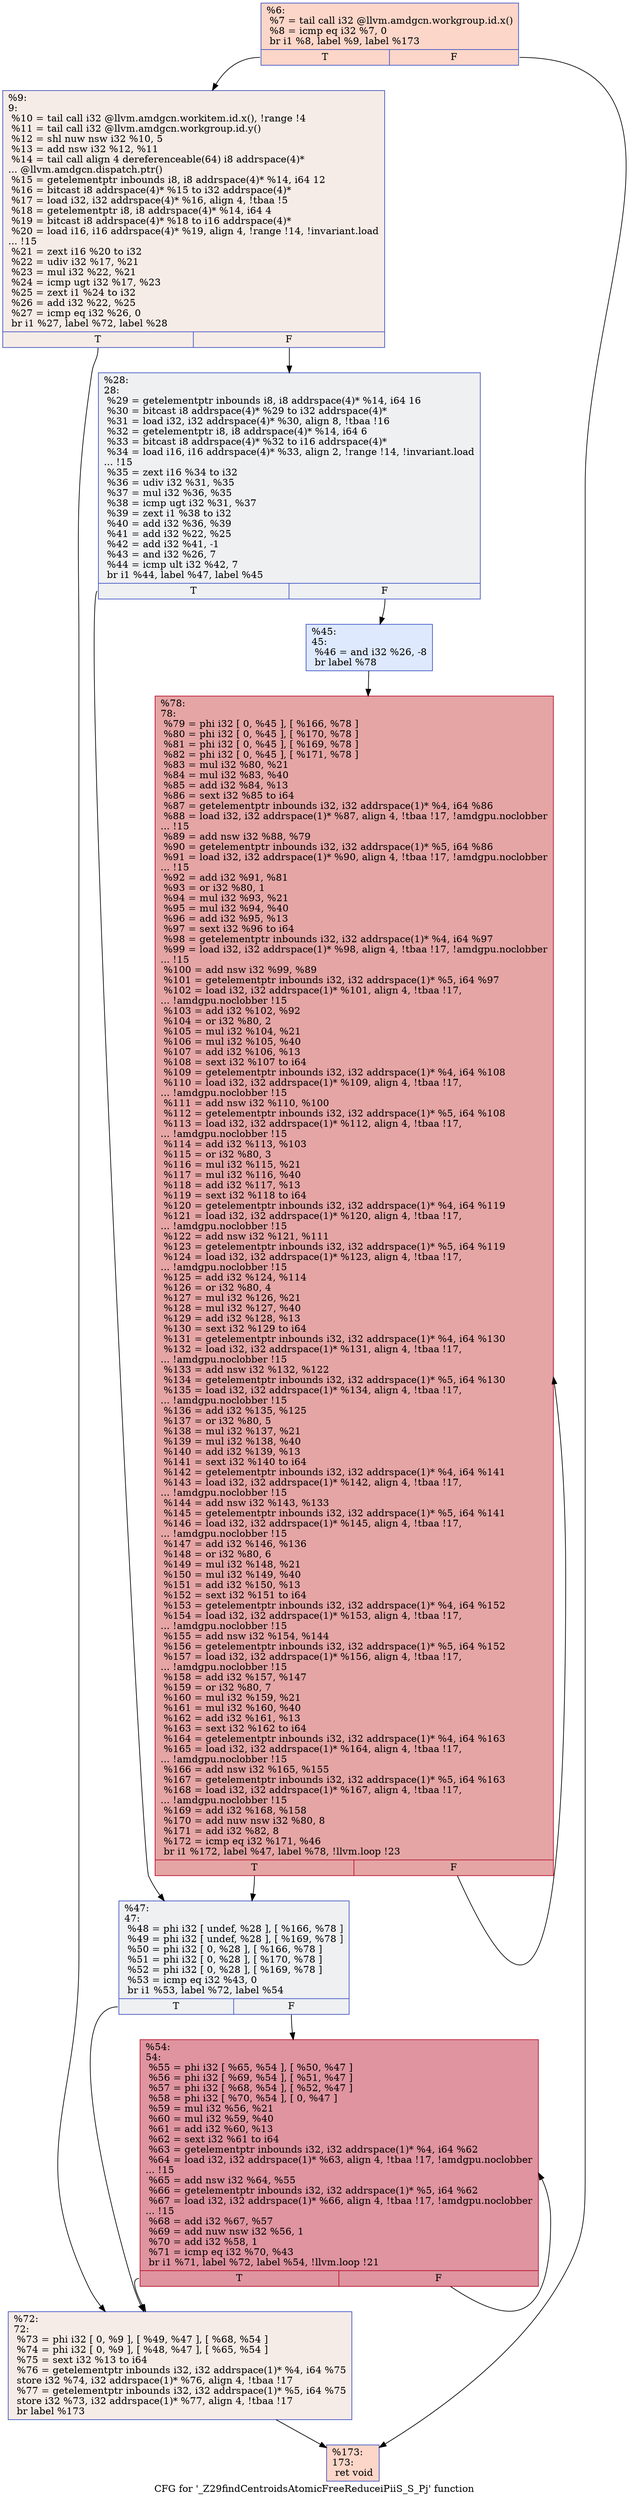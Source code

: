 digraph "CFG for '_Z29findCentroidsAtomicFreeReduceiPiiS_S_Pj' function" {
	label="CFG for '_Z29findCentroidsAtomicFreeReduceiPiiS_S_Pj' function";

	Node0x54b4ef0 [shape=record,color="#3d50c3ff", style=filled, fillcolor="#f6a38570",label="{%6:\l  %7 = tail call i32 @llvm.amdgcn.workgroup.id.x()\l  %8 = icmp eq i32 %7, 0\l  br i1 %8, label %9, label %173\l|{<s0>T|<s1>F}}"];
	Node0x54b4ef0:s0 -> Node0x54b2920;
	Node0x54b4ef0:s1 -> Node0x54b5880;
	Node0x54b2920 [shape=record,color="#3d50c3ff", style=filled, fillcolor="#ead5c970",label="{%9:\l9:                                                \l  %10 = tail call i32 @llvm.amdgcn.workitem.id.x(), !range !4\l  %11 = tail call i32 @llvm.amdgcn.workgroup.id.y()\l  %12 = shl nuw nsw i32 %10, 5\l  %13 = add nsw i32 %12, %11\l  %14 = tail call align 4 dereferenceable(64) i8 addrspace(4)*\l... @llvm.amdgcn.dispatch.ptr()\l  %15 = getelementptr inbounds i8, i8 addrspace(4)* %14, i64 12\l  %16 = bitcast i8 addrspace(4)* %15 to i32 addrspace(4)*\l  %17 = load i32, i32 addrspace(4)* %16, align 4, !tbaa !5\l  %18 = getelementptr i8, i8 addrspace(4)* %14, i64 4\l  %19 = bitcast i8 addrspace(4)* %18 to i16 addrspace(4)*\l  %20 = load i16, i16 addrspace(4)* %19, align 4, !range !14, !invariant.load\l... !15\l  %21 = zext i16 %20 to i32\l  %22 = udiv i32 %17, %21\l  %23 = mul i32 %22, %21\l  %24 = icmp ugt i32 %17, %23\l  %25 = zext i1 %24 to i32\l  %26 = add i32 %22, %25\l  %27 = icmp eq i32 %26, 0\l  br i1 %27, label %72, label %28\l|{<s0>T|<s1>F}}"];
	Node0x54b2920:s0 -> Node0x54b78d0;
	Node0x54b2920:s1 -> Node0x54b7960;
	Node0x54b7960 [shape=record,color="#3d50c3ff", style=filled, fillcolor="#d9dce170",label="{%28:\l28:                                               \l  %29 = getelementptr inbounds i8, i8 addrspace(4)* %14, i64 16\l  %30 = bitcast i8 addrspace(4)* %29 to i32 addrspace(4)*\l  %31 = load i32, i32 addrspace(4)* %30, align 8, !tbaa !16\l  %32 = getelementptr i8, i8 addrspace(4)* %14, i64 6\l  %33 = bitcast i8 addrspace(4)* %32 to i16 addrspace(4)*\l  %34 = load i16, i16 addrspace(4)* %33, align 2, !range !14, !invariant.load\l... !15\l  %35 = zext i16 %34 to i32\l  %36 = udiv i32 %31, %35\l  %37 = mul i32 %36, %35\l  %38 = icmp ugt i32 %31, %37\l  %39 = zext i1 %38 to i32\l  %40 = add i32 %36, %39\l  %41 = add i32 %22, %25\l  %42 = add i32 %41, -1\l  %43 = and i32 %26, 7\l  %44 = icmp ult i32 %42, 7\l  br i1 %44, label %47, label %45\l|{<s0>T|<s1>F}}"];
	Node0x54b7960:s0 -> Node0x54b91c0;
	Node0x54b7960:s1 -> Node0x54b9250;
	Node0x54b9250 [shape=record,color="#3d50c3ff", style=filled, fillcolor="#b5cdfa70",label="{%45:\l45:                                               \l  %46 = and i32 %26, -8\l  br label %78\l}"];
	Node0x54b9250 -> Node0x54b9450;
	Node0x54b91c0 [shape=record,color="#3d50c3ff", style=filled, fillcolor="#d9dce170",label="{%47:\l47:                                               \l  %48 = phi i32 [ undef, %28 ], [ %166, %78 ]\l  %49 = phi i32 [ undef, %28 ], [ %169, %78 ]\l  %50 = phi i32 [ 0, %28 ], [ %166, %78 ]\l  %51 = phi i32 [ 0, %28 ], [ %170, %78 ]\l  %52 = phi i32 [ 0, %28 ], [ %169, %78 ]\l  %53 = icmp eq i32 %43, 0\l  br i1 %53, label %72, label %54\l|{<s0>T|<s1>F}}"];
	Node0x54b91c0:s0 -> Node0x54b78d0;
	Node0x54b91c0:s1 -> Node0x54b9e40;
	Node0x54b9e40 [shape=record,color="#b70d28ff", style=filled, fillcolor="#b70d2870",label="{%54:\l54:                                               \l  %55 = phi i32 [ %65, %54 ], [ %50, %47 ]\l  %56 = phi i32 [ %69, %54 ], [ %51, %47 ]\l  %57 = phi i32 [ %68, %54 ], [ %52, %47 ]\l  %58 = phi i32 [ %70, %54 ], [ 0, %47 ]\l  %59 = mul i32 %56, %21\l  %60 = mul i32 %59, %40\l  %61 = add i32 %60, %13\l  %62 = sext i32 %61 to i64\l  %63 = getelementptr inbounds i32, i32 addrspace(1)* %4, i64 %62\l  %64 = load i32, i32 addrspace(1)* %63, align 4, !tbaa !17, !amdgpu.noclobber\l... !15\l  %65 = add nsw i32 %64, %55\l  %66 = getelementptr inbounds i32, i32 addrspace(1)* %5, i64 %62\l  %67 = load i32, i32 addrspace(1)* %66, align 4, !tbaa !17, !amdgpu.noclobber\l... !15\l  %68 = add i32 %67, %57\l  %69 = add nuw nsw i32 %56, 1\l  %70 = add i32 %58, 1\l  %71 = icmp eq i32 %70, %43\l  br i1 %71, label %72, label %54, !llvm.loop !21\l|{<s0>T|<s1>F}}"];
	Node0x54b9e40:s0 -> Node0x54b78d0;
	Node0x54b9e40:s1 -> Node0x54b9e40;
	Node0x54b78d0 [shape=record,color="#3d50c3ff", style=filled, fillcolor="#ead5c970",label="{%72:\l72:                                               \l  %73 = phi i32 [ 0, %9 ], [ %49, %47 ], [ %68, %54 ]\l  %74 = phi i32 [ 0, %9 ], [ %48, %47 ], [ %65, %54 ]\l  %75 = sext i32 %13 to i64\l  %76 = getelementptr inbounds i32, i32 addrspace(1)* %4, i64 %75\l  store i32 %74, i32 addrspace(1)* %76, align 4, !tbaa !17\l  %77 = getelementptr inbounds i32, i32 addrspace(1)* %5, i64 %75\l  store i32 %73, i32 addrspace(1)* %77, align 4, !tbaa !17\l  br label %173\l}"];
	Node0x54b78d0 -> Node0x54b5880;
	Node0x54b9450 [shape=record,color="#b70d28ff", style=filled, fillcolor="#c5333470",label="{%78:\l78:                                               \l  %79 = phi i32 [ 0, %45 ], [ %166, %78 ]\l  %80 = phi i32 [ 0, %45 ], [ %170, %78 ]\l  %81 = phi i32 [ 0, %45 ], [ %169, %78 ]\l  %82 = phi i32 [ 0, %45 ], [ %171, %78 ]\l  %83 = mul i32 %80, %21\l  %84 = mul i32 %83, %40\l  %85 = add i32 %84, %13\l  %86 = sext i32 %85 to i64\l  %87 = getelementptr inbounds i32, i32 addrspace(1)* %4, i64 %86\l  %88 = load i32, i32 addrspace(1)* %87, align 4, !tbaa !17, !amdgpu.noclobber\l... !15\l  %89 = add nsw i32 %88, %79\l  %90 = getelementptr inbounds i32, i32 addrspace(1)* %5, i64 %86\l  %91 = load i32, i32 addrspace(1)* %90, align 4, !tbaa !17, !amdgpu.noclobber\l... !15\l  %92 = add i32 %91, %81\l  %93 = or i32 %80, 1\l  %94 = mul i32 %93, %21\l  %95 = mul i32 %94, %40\l  %96 = add i32 %95, %13\l  %97 = sext i32 %96 to i64\l  %98 = getelementptr inbounds i32, i32 addrspace(1)* %4, i64 %97\l  %99 = load i32, i32 addrspace(1)* %98, align 4, !tbaa !17, !amdgpu.noclobber\l... !15\l  %100 = add nsw i32 %99, %89\l  %101 = getelementptr inbounds i32, i32 addrspace(1)* %5, i64 %97\l  %102 = load i32, i32 addrspace(1)* %101, align 4, !tbaa !17,\l... !amdgpu.noclobber !15\l  %103 = add i32 %102, %92\l  %104 = or i32 %80, 2\l  %105 = mul i32 %104, %21\l  %106 = mul i32 %105, %40\l  %107 = add i32 %106, %13\l  %108 = sext i32 %107 to i64\l  %109 = getelementptr inbounds i32, i32 addrspace(1)* %4, i64 %108\l  %110 = load i32, i32 addrspace(1)* %109, align 4, !tbaa !17,\l... !amdgpu.noclobber !15\l  %111 = add nsw i32 %110, %100\l  %112 = getelementptr inbounds i32, i32 addrspace(1)* %5, i64 %108\l  %113 = load i32, i32 addrspace(1)* %112, align 4, !tbaa !17,\l... !amdgpu.noclobber !15\l  %114 = add i32 %113, %103\l  %115 = or i32 %80, 3\l  %116 = mul i32 %115, %21\l  %117 = mul i32 %116, %40\l  %118 = add i32 %117, %13\l  %119 = sext i32 %118 to i64\l  %120 = getelementptr inbounds i32, i32 addrspace(1)* %4, i64 %119\l  %121 = load i32, i32 addrspace(1)* %120, align 4, !tbaa !17,\l... !amdgpu.noclobber !15\l  %122 = add nsw i32 %121, %111\l  %123 = getelementptr inbounds i32, i32 addrspace(1)* %5, i64 %119\l  %124 = load i32, i32 addrspace(1)* %123, align 4, !tbaa !17,\l... !amdgpu.noclobber !15\l  %125 = add i32 %124, %114\l  %126 = or i32 %80, 4\l  %127 = mul i32 %126, %21\l  %128 = mul i32 %127, %40\l  %129 = add i32 %128, %13\l  %130 = sext i32 %129 to i64\l  %131 = getelementptr inbounds i32, i32 addrspace(1)* %4, i64 %130\l  %132 = load i32, i32 addrspace(1)* %131, align 4, !tbaa !17,\l... !amdgpu.noclobber !15\l  %133 = add nsw i32 %132, %122\l  %134 = getelementptr inbounds i32, i32 addrspace(1)* %5, i64 %130\l  %135 = load i32, i32 addrspace(1)* %134, align 4, !tbaa !17,\l... !amdgpu.noclobber !15\l  %136 = add i32 %135, %125\l  %137 = or i32 %80, 5\l  %138 = mul i32 %137, %21\l  %139 = mul i32 %138, %40\l  %140 = add i32 %139, %13\l  %141 = sext i32 %140 to i64\l  %142 = getelementptr inbounds i32, i32 addrspace(1)* %4, i64 %141\l  %143 = load i32, i32 addrspace(1)* %142, align 4, !tbaa !17,\l... !amdgpu.noclobber !15\l  %144 = add nsw i32 %143, %133\l  %145 = getelementptr inbounds i32, i32 addrspace(1)* %5, i64 %141\l  %146 = load i32, i32 addrspace(1)* %145, align 4, !tbaa !17,\l... !amdgpu.noclobber !15\l  %147 = add i32 %146, %136\l  %148 = or i32 %80, 6\l  %149 = mul i32 %148, %21\l  %150 = mul i32 %149, %40\l  %151 = add i32 %150, %13\l  %152 = sext i32 %151 to i64\l  %153 = getelementptr inbounds i32, i32 addrspace(1)* %4, i64 %152\l  %154 = load i32, i32 addrspace(1)* %153, align 4, !tbaa !17,\l... !amdgpu.noclobber !15\l  %155 = add nsw i32 %154, %144\l  %156 = getelementptr inbounds i32, i32 addrspace(1)* %5, i64 %152\l  %157 = load i32, i32 addrspace(1)* %156, align 4, !tbaa !17,\l... !amdgpu.noclobber !15\l  %158 = add i32 %157, %147\l  %159 = or i32 %80, 7\l  %160 = mul i32 %159, %21\l  %161 = mul i32 %160, %40\l  %162 = add i32 %161, %13\l  %163 = sext i32 %162 to i64\l  %164 = getelementptr inbounds i32, i32 addrspace(1)* %4, i64 %163\l  %165 = load i32, i32 addrspace(1)* %164, align 4, !tbaa !17,\l... !amdgpu.noclobber !15\l  %166 = add nsw i32 %165, %155\l  %167 = getelementptr inbounds i32, i32 addrspace(1)* %5, i64 %163\l  %168 = load i32, i32 addrspace(1)* %167, align 4, !tbaa !17,\l... !amdgpu.noclobber !15\l  %169 = add i32 %168, %158\l  %170 = add nuw nsw i32 %80, 8\l  %171 = add i32 %82, 8\l  %172 = icmp eq i32 %171, %46\l  br i1 %172, label %47, label %78, !llvm.loop !23\l|{<s0>T|<s1>F}}"];
	Node0x54b9450:s0 -> Node0x54b91c0;
	Node0x54b9450:s1 -> Node0x54b9450;
	Node0x54b5880 [shape=record,color="#3d50c3ff", style=filled, fillcolor="#f6a38570",label="{%173:\l173:                                              \l  ret void\l}"];
}
